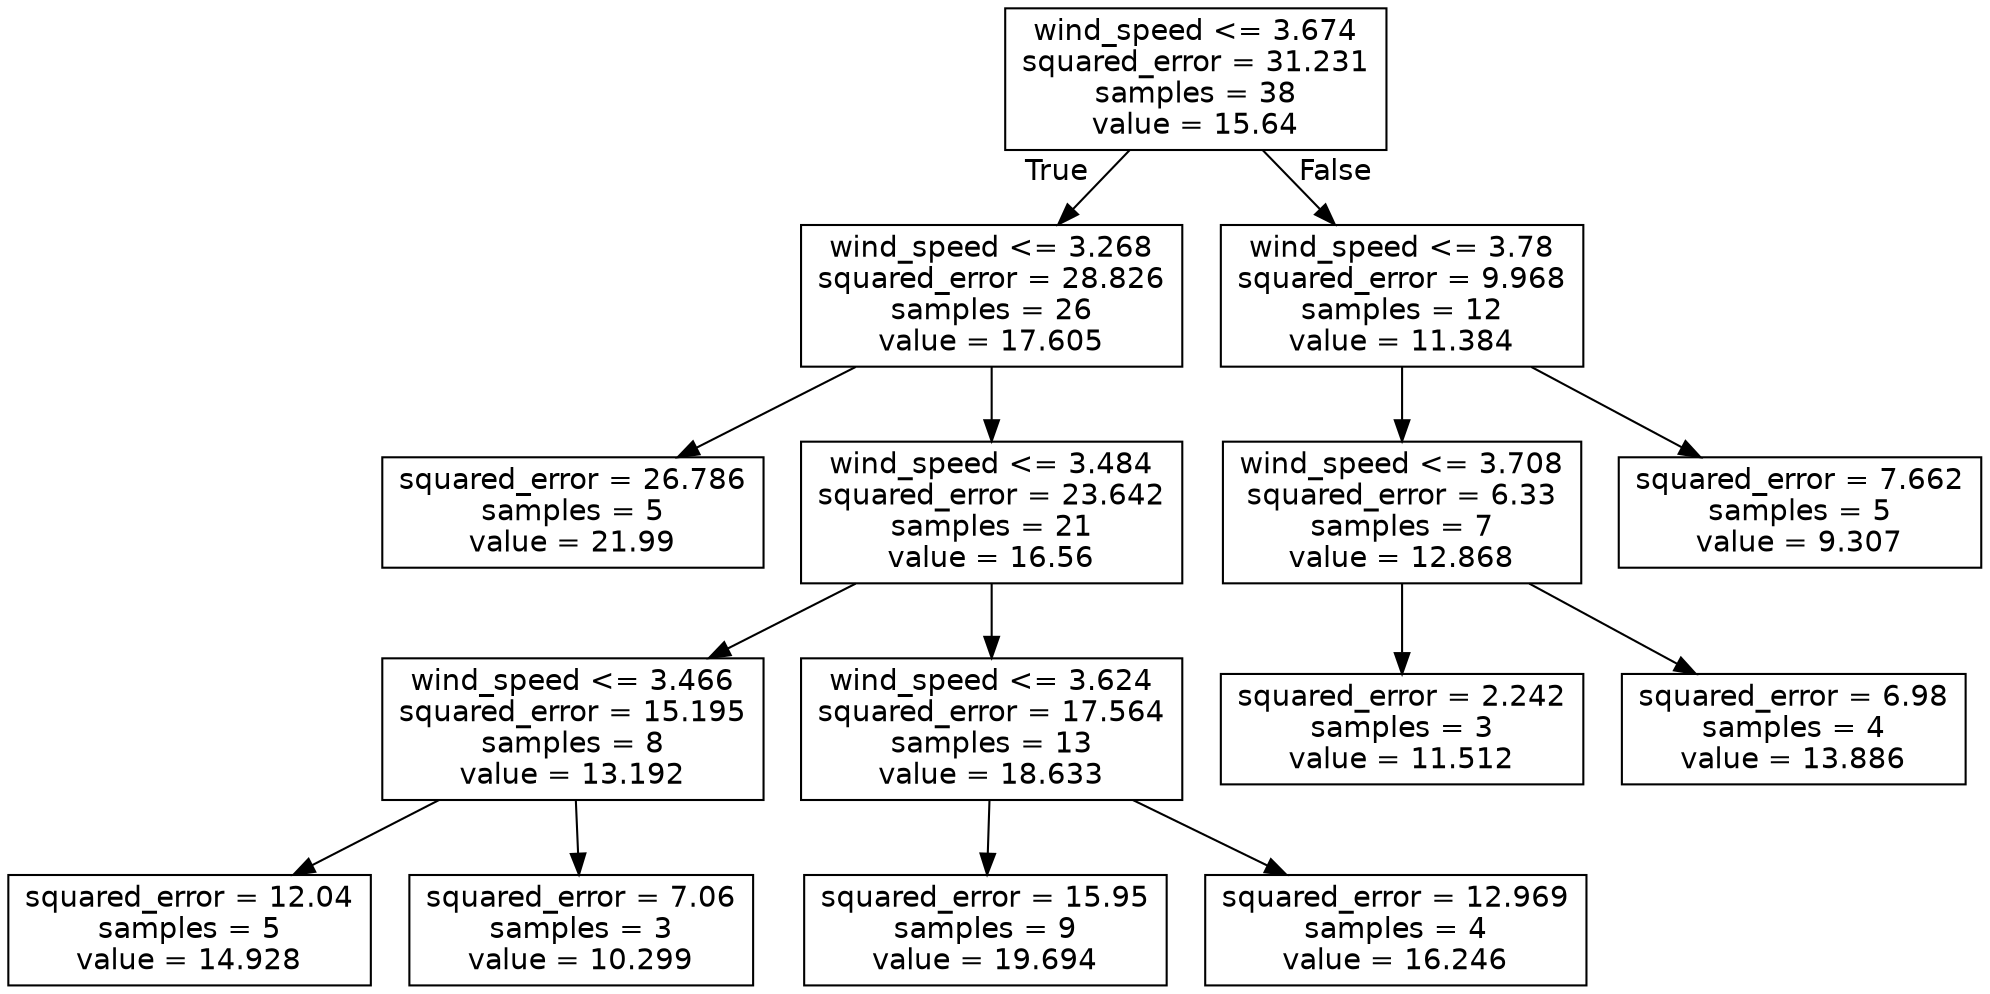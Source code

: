 digraph Tree {
node [shape=box, fontname="helvetica"] ;
edge [fontname="helvetica"] ;
0 [label="wind_speed <= 3.674\nsquared_error = 31.231\nsamples = 38\nvalue = 15.64"] ;
1 [label="wind_speed <= 3.268\nsquared_error = 28.826\nsamples = 26\nvalue = 17.605"] ;
0 -> 1 [labeldistance=2.5, labelangle=45, headlabel="True"] ;
3 [label="squared_error = 26.786\nsamples = 5\nvalue = 21.99"] ;
1 -> 3 ;
4 [label="wind_speed <= 3.484\nsquared_error = 23.642\nsamples = 21\nvalue = 16.56"] ;
1 -> 4 ;
5 [label="wind_speed <= 3.466\nsquared_error = 15.195\nsamples = 8\nvalue = 13.192"] ;
4 -> 5 ;
7 [label="squared_error = 12.04\nsamples = 5\nvalue = 14.928"] ;
5 -> 7 ;
8 [label="squared_error = 7.06\nsamples = 3\nvalue = 10.299"] ;
5 -> 8 ;
6 [label="wind_speed <= 3.624\nsquared_error = 17.564\nsamples = 13\nvalue = 18.633"] ;
4 -> 6 ;
11 [label="squared_error = 15.95\nsamples = 9\nvalue = 19.694"] ;
6 -> 11 ;
12 [label="squared_error = 12.969\nsamples = 4\nvalue = 16.246"] ;
6 -> 12 ;
2 [label="wind_speed <= 3.78\nsquared_error = 9.968\nsamples = 12\nvalue = 11.384"] ;
0 -> 2 [labeldistance=2.5, labelangle=-45, headlabel="False"] ;
9 [label="wind_speed <= 3.708\nsquared_error = 6.33\nsamples = 7\nvalue = 12.868"] ;
2 -> 9 ;
13 [label="squared_error = 2.242\nsamples = 3\nvalue = 11.512"] ;
9 -> 13 ;
14 [label="squared_error = 6.98\nsamples = 4\nvalue = 13.886"] ;
9 -> 14 ;
10 [label="squared_error = 7.662\nsamples = 5\nvalue = 9.307"] ;
2 -> 10 ;
}